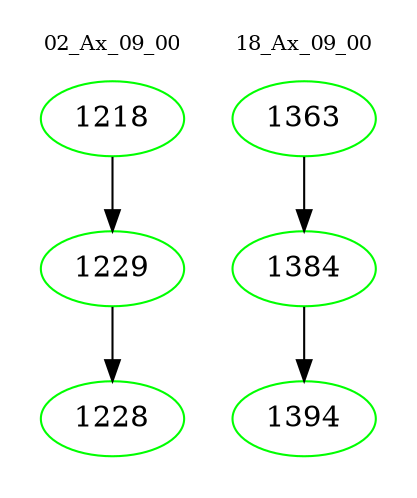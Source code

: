 digraph{
subgraph cluster_0 {
color = white
label = "02_Ax_09_00";
fontsize=10;
T0_1218 [label="1218", color="green"]
T0_1218 -> T0_1229 [color="black"]
T0_1229 [label="1229", color="green"]
T0_1229 -> T0_1228 [color="black"]
T0_1228 [label="1228", color="green"]
}
subgraph cluster_1 {
color = white
label = "18_Ax_09_00";
fontsize=10;
T1_1363 [label="1363", color="green"]
T1_1363 -> T1_1384 [color="black"]
T1_1384 [label="1384", color="green"]
T1_1384 -> T1_1394 [color="black"]
T1_1394 [label="1394", color="green"]
}
}
